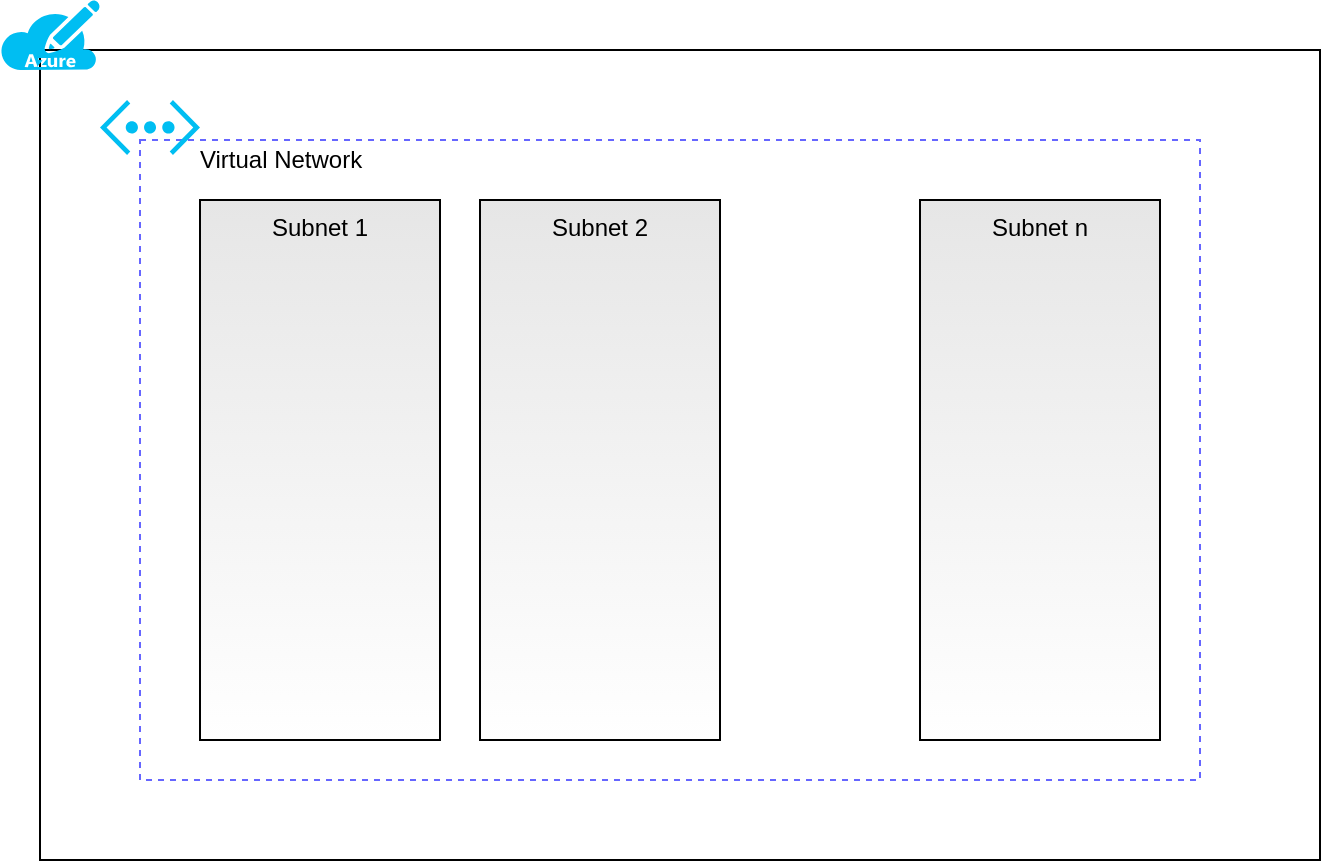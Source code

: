<mxfile version="14.9.6" type="device"><diagram id="foZvM_padA-2KMEp7qrg" name="Page-1"><mxGraphModel dx="1106" dy="972" grid="1" gridSize="10" guides="1" tooltips="1" connect="1" arrows="1" fold="1" page="1" pageScale="1" pageWidth="827" pageHeight="1169" math="0" shadow="0"><root><mxCell id="0"/><mxCell id="1" parent="0"/><mxCell id="jIrtsIUqWAWELAnOf8nd-5" value="" style="rounded=0;whiteSpace=wrap;html=1;" parent="1" vertex="1"><mxGeometry x="50" y="75" width="640" height="405" as="geometry"/></mxCell><mxCell id="jIrtsIUqWAWELAnOf8nd-3" value="" style="verticalLabelPosition=bottom;html=1;verticalAlign=top;align=center;strokeColor=none;fillColor=#00BEF2;shape=mxgraph.azure.azure_subscription;" parent="1" vertex="1"><mxGeometry x="30" y="50" width="50" height="35" as="geometry"/></mxCell><mxCell id="jIrtsIUqWAWELAnOf8nd-6" value="" style="rounded=0;whiteSpace=wrap;html=1;gradientColor=#ffffff;fillColor=none;dashed=1;strokeWidth=1;strokeColor=#6666FF;" parent="1" vertex="1"><mxGeometry x="100" y="120" width="530" height="320" as="geometry"/></mxCell><mxCell id="jIrtsIUqWAWELAnOf8nd-1" value="" style="verticalLabelPosition=bottom;html=1;verticalAlign=top;align=left;strokeColor=none;fillColor=#00BEF2;shape=mxgraph.azure.virtual_network;pointerEvents=1;" parent="1" vertex="1"><mxGeometry x="80" y="100" width="50" height="27.5" as="geometry"/></mxCell><mxCell id="jIrtsIUqWAWELAnOf8nd-9" value="Subnet 1" style="rounded=0;whiteSpace=wrap;html=1;strokeWidth=1;align=center;verticalAlign=top;fillColor=#E6E6E6;gradientColor=#ffffff;" parent="1" vertex="1"><mxGeometry x="130" y="150" width="120" height="270" as="geometry"/></mxCell><mxCell id="jIrtsIUqWAWELAnOf8nd-10" value="Subnet 2" style="rounded=0;whiteSpace=wrap;html=1;strokeWidth=1;gradientColor=#ffffff;verticalAlign=top;fillColor=#E6E6E6;" parent="1" vertex="1"><mxGeometry x="270" y="150" width="120" height="270" as="geometry"/></mxCell><mxCell id="jIrtsIUqWAWELAnOf8nd-11" value="Subnet n" style="rounded=0;whiteSpace=wrap;html=1;strokeWidth=1;gradientColor=#ffffff;verticalAlign=top;fillColor=#E6E6E6;" parent="1" vertex="1"><mxGeometry x="490" y="150" width="120" height="270" as="geometry"/></mxCell><mxCell id="jIrtsIUqWAWELAnOf8nd-12" value="Virtual Network" style="text;html=1;align=center;verticalAlign=middle;resizable=0;points=[];autosize=1;strokeColor=none;" parent="1" vertex="1"><mxGeometry x="120" y="120" width="100" height="20" as="geometry"/></mxCell></root></mxGraphModel></diagram></mxfile>
